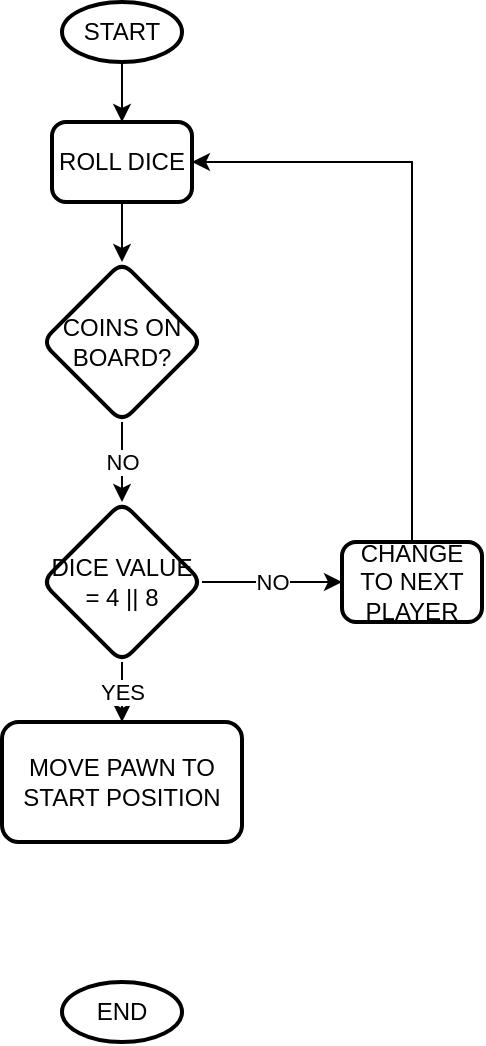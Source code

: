 <mxfile version="14.6.11" type="github">
  <diagram id="C5RBs43oDa-KdzZeNtuy" name="Page-1">
    <mxGraphModel dx="813" dy="435" grid="1" gridSize="10" guides="1" tooltips="1" connect="1" arrows="1" fold="1" page="1" pageScale="1" pageWidth="827" pageHeight="1169" math="0" shadow="0">
      <root>
        <mxCell id="WIyWlLk6GJQsqaUBKTNV-0" />
        <mxCell id="WIyWlLk6GJQsqaUBKTNV-1" parent="WIyWlLk6GJQsqaUBKTNV-0" />
        <mxCell id="v7IBuRP4jfwQRJibFm8w-3" value="" style="edgeStyle=orthogonalEdgeStyle;rounded=0;orthogonalLoop=1;jettySize=auto;html=1;" edge="1" parent="WIyWlLk6GJQsqaUBKTNV-1" source="v7IBuRP4jfwQRJibFm8w-0" target="v7IBuRP4jfwQRJibFm8w-2">
          <mxGeometry relative="1" as="geometry" />
        </mxCell>
        <mxCell id="v7IBuRP4jfwQRJibFm8w-0" value="START" style="strokeWidth=2;html=1;shape=mxgraph.flowchart.start_1;whiteSpace=wrap;" vertex="1" parent="WIyWlLk6GJQsqaUBKTNV-1">
          <mxGeometry x="350" y="70" width="60" height="30" as="geometry" />
        </mxCell>
        <mxCell id="v7IBuRP4jfwQRJibFm8w-1" value="END" style="strokeWidth=2;html=1;shape=mxgraph.flowchart.start_1;whiteSpace=wrap;" vertex="1" parent="WIyWlLk6GJQsqaUBKTNV-1">
          <mxGeometry x="350" y="560" width="60" height="30" as="geometry" />
        </mxCell>
        <mxCell id="v7IBuRP4jfwQRJibFm8w-12" value="" style="edgeStyle=orthogonalEdgeStyle;rounded=0;orthogonalLoop=1;jettySize=auto;html=1;" edge="1" parent="WIyWlLk6GJQsqaUBKTNV-1" source="v7IBuRP4jfwQRJibFm8w-2" target="v7IBuRP4jfwQRJibFm8w-9">
          <mxGeometry relative="1" as="geometry" />
        </mxCell>
        <mxCell id="v7IBuRP4jfwQRJibFm8w-2" value="ROLL DICE" style="rounded=1;whiteSpace=wrap;html=1;absoluteArcSize=1;arcSize=14;strokeWidth=2;" vertex="1" parent="WIyWlLk6GJQsqaUBKTNV-1">
          <mxGeometry x="345" y="130" width="70" height="40" as="geometry" />
        </mxCell>
        <mxCell id="v7IBuRP4jfwQRJibFm8w-18" value="YES" style="edgeStyle=orthogonalEdgeStyle;rounded=0;orthogonalLoop=1;jettySize=auto;html=1;" edge="1" parent="WIyWlLk6GJQsqaUBKTNV-1" source="v7IBuRP4jfwQRJibFm8w-4" target="v7IBuRP4jfwQRJibFm8w-6">
          <mxGeometry relative="1" as="geometry" />
        </mxCell>
        <mxCell id="v7IBuRP4jfwQRJibFm8w-20" value="NO" style="edgeStyle=orthogonalEdgeStyle;rounded=0;orthogonalLoop=1;jettySize=auto;html=1;" edge="1" parent="WIyWlLk6GJQsqaUBKTNV-1" source="v7IBuRP4jfwQRJibFm8w-4" target="v7IBuRP4jfwQRJibFm8w-19">
          <mxGeometry relative="1" as="geometry" />
        </mxCell>
        <mxCell id="v7IBuRP4jfwQRJibFm8w-4" value="DICE VALUE = 4 || 8" style="rhombus;whiteSpace=wrap;html=1;rounded=1;strokeWidth=2;arcSize=14;" vertex="1" parent="WIyWlLk6GJQsqaUBKTNV-1">
          <mxGeometry x="340" y="320" width="80" height="80" as="geometry" />
        </mxCell>
        <mxCell id="v7IBuRP4jfwQRJibFm8w-6" value="MOVE PAWN TO START POSITION" style="whiteSpace=wrap;html=1;rounded=1;strokeWidth=2;arcSize=14;" vertex="1" parent="WIyWlLk6GJQsqaUBKTNV-1">
          <mxGeometry x="320" y="430" width="120" height="60" as="geometry" />
        </mxCell>
        <mxCell id="v7IBuRP4jfwQRJibFm8w-17" value="NO" style="edgeStyle=orthogonalEdgeStyle;rounded=0;orthogonalLoop=1;jettySize=auto;html=1;" edge="1" parent="WIyWlLk6GJQsqaUBKTNV-1" source="v7IBuRP4jfwQRJibFm8w-9" target="v7IBuRP4jfwQRJibFm8w-4">
          <mxGeometry relative="1" as="geometry" />
        </mxCell>
        <mxCell id="v7IBuRP4jfwQRJibFm8w-9" value="COINS ON BOARD?" style="rhombus;whiteSpace=wrap;html=1;rounded=1;strokeWidth=2;arcSize=14;" vertex="1" parent="WIyWlLk6GJQsqaUBKTNV-1">
          <mxGeometry x="340" y="200" width="80" height="80" as="geometry" />
        </mxCell>
        <mxCell id="v7IBuRP4jfwQRJibFm8w-21" style="edgeStyle=orthogonalEdgeStyle;rounded=0;orthogonalLoop=1;jettySize=auto;html=1;entryX=1;entryY=0.5;entryDx=0;entryDy=0;" edge="1" parent="WIyWlLk6GJQsqaUBKTNV-1" source="v7IBuRP4jfwQRJibFm8w-19" target="v7IBuRP4jfwQRJibFm8w-2">
          <mxGeometry relative="1" as="geometry">
            <Array as="points">
              <mxPoint x="525" y="150" />
            </Array>
          </mxGeometry>
        </mxCell>
        <mxCell id="v7IBuRP4jfwQRJibFm8w-19" value="CHANGE TO NEXT PLAYER" style="rounded=1;whiteSpace=wrap;html=1;absoluteArcSize=1;arcSize=14;strokeWidth=2;" vertex="1" parent="WIyWlLk6GJQsqaUBKTNV-1">
          <mxGeometry x="490" y="340" width="70" height="40" as="geometry" />
        </mxCell>
      </root>
    </mxGraphModel>
  </diagram>
</mxfile>
